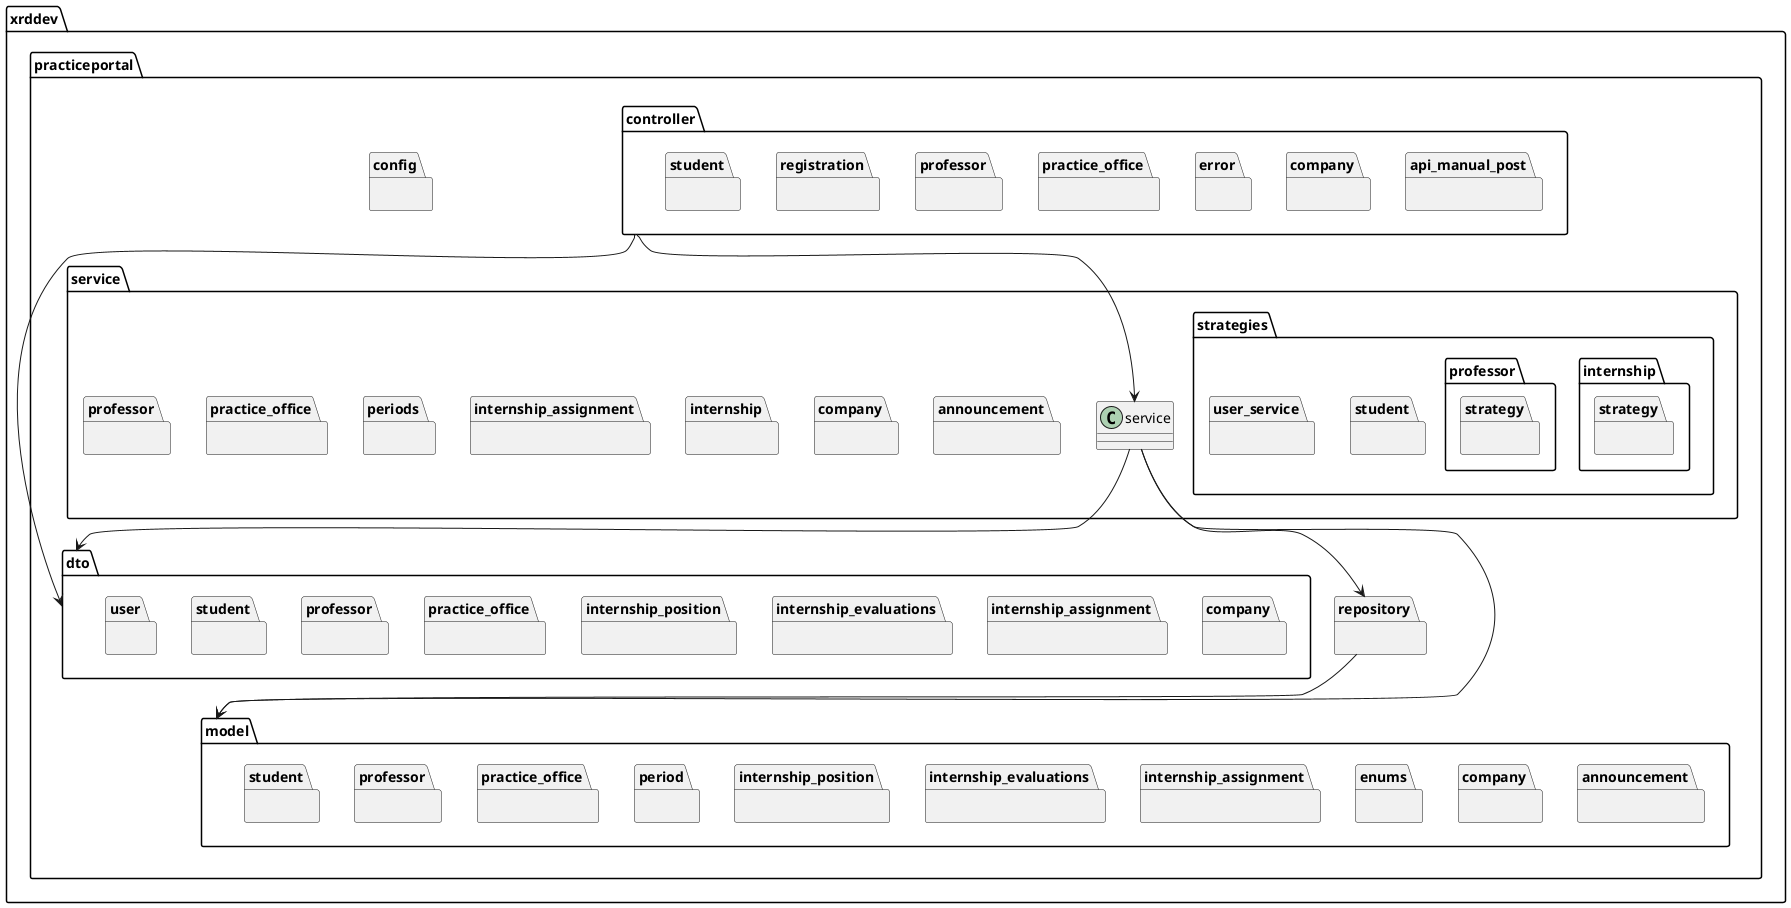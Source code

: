 @startuml

package "xrddev.practiceportal" {
package config {
}

package controller {
  package api_manual_post {
  }
  package company {
  }
  package error {
  }
  package practice_office {
  }
  package professor {
  }
  package registration {
  }
  package student {
  }
}

package dto {
  package company {
  }
  package internship_assignment {
  }
  package internship_evaluations {
  }
  package internship_position {
  }
  package practice_office {
  }
  package professor {
  }
  package student {
  }
  package user {
  }
}

package model {
  package announcement {
  }
  package company {
  }
  package enums {
  }
  package internship_assignment {
  }
  package internship_evaluations {
  }
  package internship_position {
  }
  package period {
  }
  package practice_office {
  }
  package professor {
  }
  package student {
  }
}

package repository {
}


package service {
  package announcement {
  }
  package company {
  }
  package internship {
  }
  package internship_assignment {
  }
  package periods {
  }
  package practice_office {
  }
  package professor {
  }

  package strategies {
    package internship {
      package strategy {
      }
    }
    package professor {
      package strategy {
      }
    }


  package student {
  }
  package user_service {
  }
}



controller --> service
controller --> dto

service --> repository
service --> model
service --> dto

repository --> model

}
@enduml

